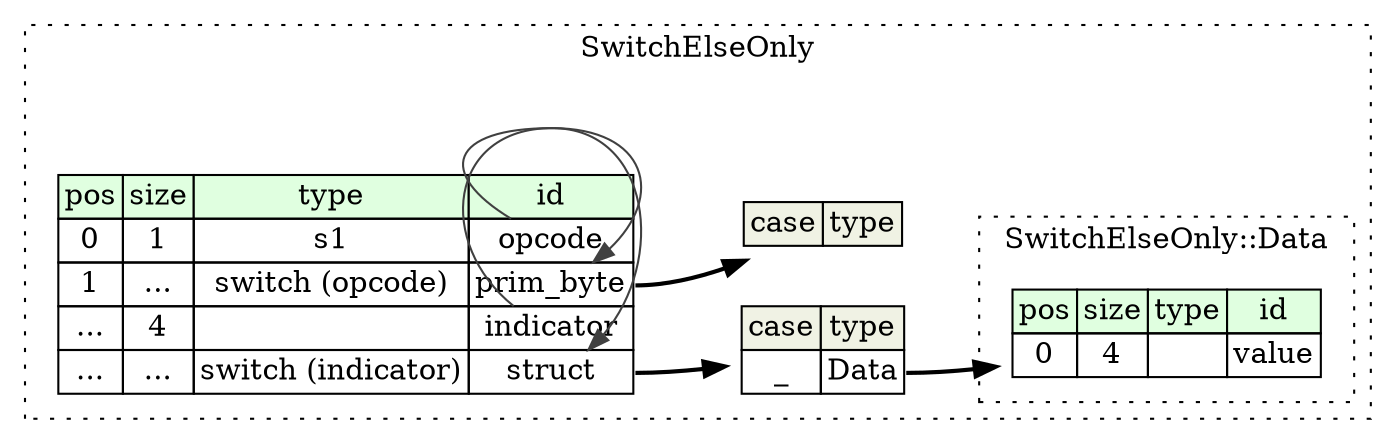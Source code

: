 digraph {
	rankdir=LR;
	node [shape=plaintext];
	subgraph cluster__switch_else_only {
		label="SwitchElseOnly";
		graph[style=dotted];

		switch_else_only__seq [label=<<TABLE BORDER="0" CELLBORDER="1" CELLSPACING="0">
			<TR><TD BGCOLOR="#E0FFE0">pos</TD><TD BGCOLOR="#E0FFE0">size</TD><TD BGCOLOR="#E0FFE0">type</TD><TD BGCOLOR="#E0FFE0">id</TD></TR>
			<TR><TD PORT="opcode_pos">0</TD><TD PORT="opcode_size">1</TD><TD>s1</TD><TD PORT="opcode_type">opcode</TD></TR>
			<TR><TD PORT="prim_byte_pos">1</TD><TD PORT="prim_byte_size">...</TD><TD>switch (opcode)</TD><TD PORT="prim_byte_type">prim_byte</TD></TR>
			<TR><TD PORT="indicator_pos">...</TD><TD PORT="indicator_size">4</TD><TD></TD><TD PORT="indicator_type">indicator</TD></TR>
			<TR><TD PORT="struct_pos">...</TD><TD PORT="struct_size">...</TD><TD>switch (indicator)</TD><TD PORT="struct_type">struct</TD></TR>
		</TABLE>>];
switch_else_only__seq_prim_byte_switch [label=<<TABLE BORDER="0" CELLBORDER="1" CELLSPACING="0">
	<TR><TD BGCOLOR="#F0F2E4">case</TD><TD BGCOLOR="#F0F2E4">type</TD></TR>
</TABLE>>];
switch_else_only__seq_struct_switch [label=<<TABLE BORDER="0" CELLBORDER="1" CELLSPACING="0">
	<TR><TD BGCOLOR="#F0F2E4">case</TD><TD BGCOLOR="#F0F2E4">type</TD></TR>
	<TR><TD>_</TD><TD PORT="case0">Data</TD></TR>
</TABLE>>];
		subgraph cluster__data {
			label="SwitchElseOnly::Data";
			graph[style=dotted];

			data__seq [label=<<TABLE BORDER="0" CELLBORDER="1" CELLSPACING="0">
				<TR><TD BGCOLOR="#E0FFE0">pos</TD><TD BGCOLOR="#E0FFE0">size</TD><TD BGCOLOR="#E0FFE0">type</TD><TD BGCOLOR="#E0FFE0">id</TD></TR>
				<TR><TD PORT="value_pos">0</TD><TD PORT="value_size">4</TD><TD></TD><TD PORT="value_type">value</TD></TR>
			</TABLE>>];
		}
	}
	switch_else_only__seq:prim_byte_type -> switch_else_only__seq_prim_byte_switch [style=bold];
	switch_else_only__seq:opcode_type -> switch_else_only__seq:prim_byte_type [color="#404040"];
	switch_else_only__seq:struct_type -> switch_else_only__seq_struct_switch [style=bold];
	switch_else_only__seq_struct_switch:case0 -> data__seq [style=bold];
	switch_else_only__seq:indicator_type -> switch_else_only__seq:struct_type [color="#404040"];
}
